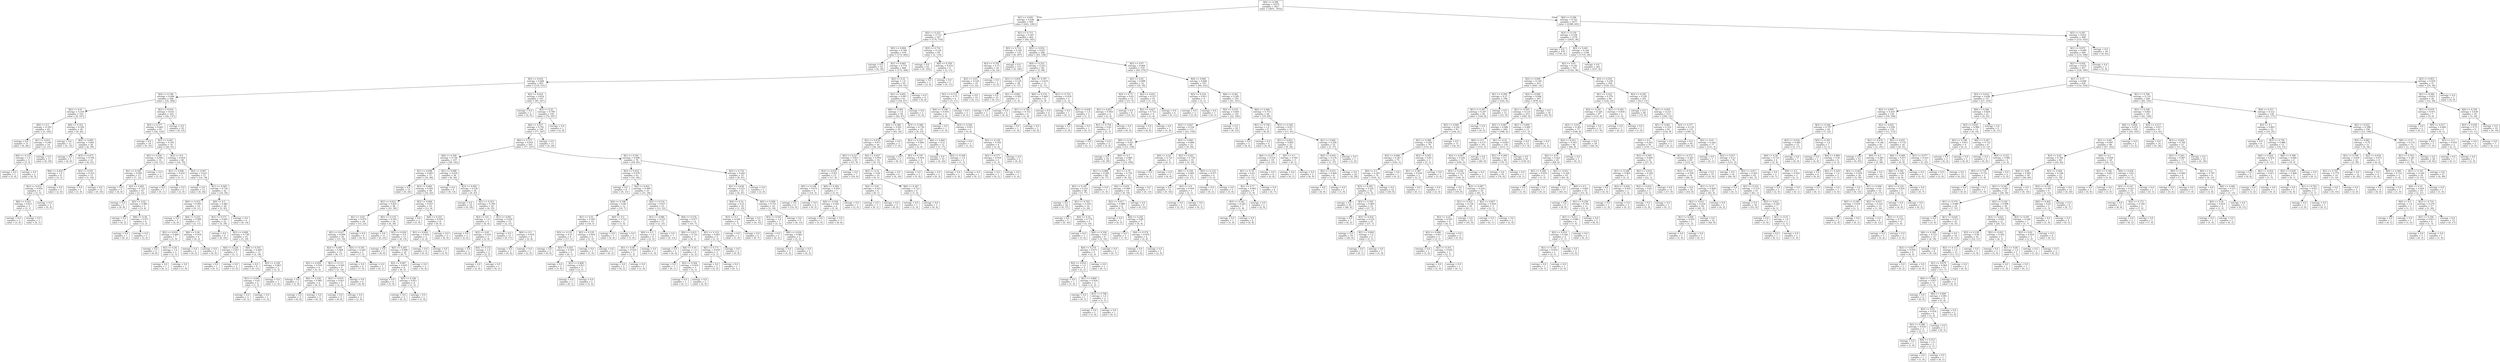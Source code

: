 digraph Tree {
node [shape=box] ;
0 [label="X[4] <= 0.284\nentropy = 0.975\nsamples = 3027\nvalue = [2831, 1952]"] ;
1 [label="X[1] <= 0.692\nentropy = 0.638\nsamples = 950\nvalue = [243, 1261]"] ;
0 -> 1 [labeldistance=2.5, labelangle=45, headlabel="True"] ;
2 [label="X[5] <= 0.252\nentropy = 0.713\nsamples = 547\nvalue = [174, 716]"] ;
1 -> 2 ;
3 [label="X[5] <= 0.004\nentropy = 0.764\nsamples = 478\nvalue = [172, 602]"] ;
2 -> 3 ;
4 [label="entropy = 0.0\nsamples = 10\nvalue = [0, 18]"] ;
3 -> 4 ;
5 [label="X[1] <= 0.665\nentropy = 0.774\nsamples = 468\nvalue = [172, 584]"] ;
3 -> 5 ;
6 [label="X[2] <= 0.016\nentropy = 0.684\nsamples = 403\nvalue = [118, 531]"] ;
5 -> 6 ;
7 [label="X[4] <= 0.198\nentropy = 0.499\nsamples = 206\nvalue = [35, 284]"] ;
6 -> 7 ;
8 [label="X[2] <= 0.01\nentropy = 0.318\nsamples = 103\nvalue = [9, 147]"] ;
7 -> 8 ;
9 [label="X[0] <= 0.5\nentropy = 0.183\nsamples = 65\nvalue = [3, 105]"] ;
8 -> 9 ;
10 [label="entropy = 0.0\nsamples = 51\nvalue = [0, 84]"] ;
9 -> 10 ;
11 [label="X[1] <= 0.012\nentropy = 0.544\nsamples = 14\nvalue = [3, 21]"] ;
9 -> 11 ;
12 [label="X[4] <= 0.123\nentropy = 1.0\nsamples = 3\nvalue = [3, 3]"] ;
11 -> 12 ;
13 [label="entropy = 0.0\nsamples = 1\nvalue = [3, 0]"] ;
12 -> 13 ;
14 [label="entropy = 0.0\nsamples = 2\nvalue = [0, 3]"] ;
12 -> 14 ;
15 [label="entropy = 0.0\nsamples = 11\nvalue = [0, 18]"] ;
11 -> 15 ;
16 [label="X[6] <= 0.352\nentropy = 0.544\nsamples = 38\nvalue = [6, 42]"] ;
8 -> 16 ;
17 [label="entropy = 0.0\nsamples = 12\nvalue = [0, 13]"] ;
16 -> 17 ;
18 [label="X[4] <= 0.085\nentropy = 0.661\nsamples = 26\nvalue = [6, 29]"] ;
16 -> 18 ;
19 [label="entropy = 0.0\nsamples = 5\nvalue = [0, 8]"] ;
18 -> 19 ;
20 [label="X[3] <= 0.473\nentropy = 0.764\nsamples = 21\nvalue = [6, 21]"] ;
18 -> 20 ;
21 [label="X[6] <= 0.429\nentropy = 1.0\nsamples = 8\nvalue = [5, 5]"] ;
20 -> 21 ;
22 [label="X[2] <= 0.012\nentropy = 0.954\nsamples = 6\nvalue = [3, 5]"] ;
21 -> 22 ;
23 [label="X[6] <= 0.421\nentropy = 0.811\nsamples = 3\nvalue = [3, 1]"] ;
22 -> 23 ;
24 [label="entropy = 0.0\nsamples = 2\nvalue = [3, 0]"] ;
23 -> 24 ;
25 [label="entropy = 0.0\nsamples = 1\nvalue = [0, 1]"] ;
23 -> 25 ;
26 [label="entropy = 0.0\nsamples = 3\nvalue = [0, 4]"] ;
22 -> 26 ;
27 [label="entropy = 0.0\nsamples = 2\nvalue = [2, 0]"] ;
21 -> 27 ;
28 [label="X[5] <= 0.031\nentropy = 0.323\nsamples = 13\nvalue = [1, 16]"] ;
20 -> 28 ;
29 [label="entropy = 0.0\nsamples = 1\nvalue = [1, 0]"] ;
28 -> 29 ;
30 [label="entropy = 0.0\nsamples = 12\nvalue = [0, 16]"] ;
28 -> 30 ;
31 [label="X[2] <= 0.016\nentropy = 0.633\nsamples = 103\nvalue = [26, 137]"] ;
7 -> 31 ;
32 [label="X[3] <= 0.377\nentropy = 0.665\nsamples = 93\nvalue = [26, 124]"] ;
31 -> 32 ;
33 [label="entropy = 0.0\nsamples = 19\nvalue = [0, 33]"] ;
32 -> 33 ;
34 [label="X[5] <= 0.041\nentropy = 0.764\nsamples = 74\nvalue = [26, 91]"] ;
32 -> 34 ;
35 [label="X[5] <= 0.039\nentropy = 0.994\nsamples = 14\nvalue = [10, 12]"] ;
34 -> 35 ;
36 [label="X[1] <= 0.506\nentropy = 0.949\nsamples = 13\nvalue = [7, 12]"] ;
35 -> 36 ;
37 [label="entropy = 0.0\nsamples = 3\nvalue = [4, 0]"] ;
36 -> 37 ;
38 [label="X[3] <= 0.495\nentropy = 0.722\nsamples = 10\nvalue = [3, 12]"] ;
36 -> 38 ;
39 [label="entropy = 0.0\nsamples = 5\nvalue = [0, 8]"] ;
38 -> 39 ;
40 [label="X[5] <= 0.02\nentropy = 0.985\nsamples = 5\nvalue = [3, 4]"] ;
38 -> 40 ;
41 [label="entropy = 0.0\nsamples = 1\nvalue = [0, 2]"] ;
40 -> 41 ;
42 [label="X[6] <= 0.36\nentropy = 0.971\nsamples = 4\nvalue = [3, 2]"] ;
40 -> 42 ;
43 [label="entropy = 0.0\nsamples = 1\nvalue = [0, 2]"] ;
42 -> 43 ;
44 [label="entropy = 0.0\nsamples = 3\nvalue = [3, 0]"] ;
42 -> 44 ;
45 [label="entropy = 0.0\nsamples = 1\nvalue = [3, 0]"] ;
35 -> 45 ;
46 [label="X[2] <= 0.0\nentropy = 0.654\nsamples = 60\nvalue = [16, 79]"] ;
34 -> 46 ;
47 [label="X[1] <= 0.006\nentropy = 0.918\nsamples = 3\nvalue = [2, 1]"] ;
46 -> 47 ;
48 [label="entropy = 0.0\nsamples = 1\nvalue = [0, 1]"] ;
47 -> 48 ;
49 [label="entropy = 0.0\nsamples = 2\nvalue = [2, 0]"] ;
47 -> 49 ;
50 [label="X[2] <= 0.007\nentropy = 0.615\nsamples = 57\nvalue = [14, 78]"] ;
46 -> 50 ;
51 [label="entropy = 0.0\nsamples = 15\nvalue = [0, 24]"] ;
50 -> 51 ;
52 [label="X[1] <= 0.509\nentropy = 0.734\nsamples = 42\nvalue = [14, 54]"] ;
50 -> 52 ;
53 [label="X[6] <= 0.353\nentropy = 0.993\nsamples = 14\nvalue = [9, 11]"] ;
52 -> 53 ;
54 [label="entropy = 0.0\nsamples = 3\nvalue = [4, 0]"] ;
53 -> 54 ;
55 [label="X[4] <= 0.255\nentropy = 0.896\nsamples = 11\nvalue = [5, 11]"] ;
53 -> 55 ;
56 [label="X[2] <= 0.014\nentropy = 0.469\nsamples = 7\nvalue = [1, 9]"] ;
55 -> 56 ;
57 [label="entropy = 0.0\nsamples = 5\nvalue = [0, 8]"] ;
56 -> 57 ;
58 [label="X[1] <= 0.26\nentropy = 1.0\nsamples = 2\nvalue = [1, 1]"] ;
56 -> 58 ;
59 [label="entropy = 0.0\nsamples = 1\nvalue = [0, 1]"] ;
58 -> 59 ;
60 [label="entropy = 0.0\nsamples = 1\nvalue = [1, 0]"] ;
58 -> 60 ;
61 [label="X[6] <= 0.36\nentropy = 0.918\nsamples = 4\nvalue = [4, 2]"] ;
55 -> 61 ;
62 [label="entropy = 0.0\nsamples = 2\nvalue = [0, 2]"] ;
61 -> 62 ;
63 [label="entropy = 0.0\nsamples = 2\nvalue = [4, 0]"] ;
61 -> 63 ;
64 [label="X[0] <= 0.5\nentropy = 0.482\nsamples = 28\nvalue = [5, 43]"] ;
52 -> 64 ;
65 [label="X[1] <= 0.571\nentropy = 0.602\nsamples = 22\nvalue = [5, 29]"] ;
64 -> 65 ;
66 [label="entropy = 0.0\nsamples = 6\nvalue = [0, 10]"] ;
65 -> 66 ;
67 [label="X[2] <= 0.009\nentropy = 0.738\nsamples = 16\nvalue = [5, 19]"] ;
65 -> 67 ;
68 [label="X[4] <= 0.226\nentropy = 0.811\nsamples = 3\nvalue = [3, 1]"] ;
67 -> 68 ;
69 [label="entropy = 0.0\nsamples = 1\nvalue = [0, 1]"] ;
68 -> 69 ;
70 [label="entropy = 0.0\nsamples = 2\nvalue = [3, 0]"] ;
68 -> 70 ;
71 [label="X[6] <= 0.355\nentropy = 0.469\nsamples = 13\nvalue = [2, 18]"] ;
67 -> 71 ;
72 [label="entropy = 0.0\nsamples = 8\nvalue = [0, 13]"] ;
71 -> 72 ;
73 [label="X[5] <= 0.169\nentropy = 0.863\nsamples = 5\nvalue = [2, 5]"] ;
71 -> 73 ;
74 [label="X[1] <= 0.645\nentropy = 0.65\nsamples = 4\nvalue = [1, 5]"] ;
73 -> 74 ;
75 [label="entropy = 0.0\nsamples = 3\nvalue = [0, 5]"] ;
74 -> 75 ;
76 [label="entropy = 0.0\nsamples = 1\nvalue = [1, 0]"] ;
74 -> 76 ;
77 [label="entropy = 0.0\nsamples = 1\nvalue = [1, 0]"] ;
73 -> 77 ;
78 [label="entropy = 0.0\nsamples = 6\nvalue = [0, 14]"] ;
64 -> 78 ;
79 [label="entropy = 0.0\nsamples = 10\nvalue = [0, 13]"] ;
31 -> 79 ;
80 [label="X[2] <= 0.016\nentropy = 0.814\nsamples = 197\nvalue = [83, 247]"] ;
6 -> 80 ;
81 [label="entropy = 0.0\nsamples = 2\nvalue = [4, 0]"] ;
80 -> 81 ;
82 [label="X[5] <= 0.25\nentropy = 0.799\nsamples = 195\nvalue = [79, 247]"] ;
80 -> 82 ;
83 [label="X[6] <= 0.437\nentropy = 0.791\nsamples = 194\nvalue = [77, 247]"] ;
82 -> 83 ;
84 [label="X[6] <= 0.373\nentropy = 0.816\nsamples = 183\nvalue = [77, 227]"] ;
83 -> 84 ;
85 [label="X[6] <= 0.358\nentropy = 0.744\nsamples = 107\nvalue = [38, 142]"] ;
84 -> 85 ;
86 [label="X[1] <= 0.098\nentropy = 0.843\nsamples = 71\nvalue = [32, 86]"] ;
85 -> 86 ;
87 [label="entropy = 0.0\nsamples = 13\nvalue = [0, 24]"] ;
86 -> 87 ;
88 [label="X[3] <= 0.682\nentropy = 0.925\nsamples = 58\nvalue = [32, 62]"] ;
86 -> 88 ;
89 [label="X[2] <= 0.023\nentropy = 0.835\nsamples = 48\nvalue = [21, 58]"] ;
88 -> 89 ;
90 [label="X[1] <= 0.65\nentropy = 0.974\nsamples = 24\nvalue = [15, 22]"] ;
89 -> 90 ;
91 [label="X[1] <= 0.617\nentropy = 0.994\nsamples = 20\nvalue = [15, 18]"] ;
90 -> 91 ;
92 [label="X[3] <= 0.495\nentropy = 0.904\nsamples = 15\nvalue = [8, 17]"] ;
91 -> 92 ;
93 [label="X[5] <= 0.058\nentropy = 0.918\nsamples = 6\nvalue = [6, 3]"] ;
92 -> 93 ;
94 [label="entropy = 0.0\nsamples = 2\nvalue = [2, 0]"] ;
93 -> 94 ;
95 [label="X[4] <= 0.236\nentropy = 0.985\nsamples = 4\nvalue = [4, 3]"] ;
93 -> 95 ;
96 [label="entropy = 0.0\nsamples = 2\nvalue = [4, 0]"] ;
95 -> 96 ;
97 [label="entropy = 0.0\nsamples = 2\nvalue = [0, 3]"] ;
95 -> 97 ;
98 [label="X[5] <= 0.115\nentropy = 0.544\nsamples = 9\nvalue = [2, 14]"] ;
92 -> 98 ;
99 [label="X[2] <= 0.019\nentropy = 0.811\nsamples = 5\nvalue = [2, 6]"] ;
98 -> 99 ;
100 [label="entropy = 0.0\nsamples = 3\nvalue = [0, 6]"] ;
99 -> 100 ;
101 [label="entropy = 0.0\nsamples = 2\nvalue = [2, 0]"] ;
99 -> 101 ;
102 [label="entropy = 0.0\nsamples = 4\nvalue = [0, 8]"] ;
98 -> 102 ;
103 [label="X[5] <= 0.181\nentropy = 0.544\nsamples = 5\nvalue = [7, 1]"] ;
91 -> 103 ;
104 [label="entropy = 0.0\nsamples = 4\nvalue = [7, 0]"] ;
103 -> 104 ;
105 [label="entropy = 0.0\nsamples = 1\nvalue = [0, 1]"] ;
103 -> 105 ;
106 [label="entropy = 0.0\nsamples = 4\nvalue = [0, 4]"] ;
90 -> 106 ;
107 [label="X[5] <= 0.119\nentropy = 0.592\nsamples = 24\nvalue = [6, 36]"] ;
89 -> 107 ;
108 [label="entropy = 0.0\nsamples = 11\nvalue = [0, 23]"] ;
107 -> 108 ;
109 [label="X[2] <= 0.026\nentropy = 0.9\nsamples = 13\nvalue = [6, 13]"] ;
107 -> 109 ;
110 [label="entropy = 0.0\nsamples = 3\nvalue = [0, 6]"] ;
109 -> 110 ;
111 [label="X[5] <= 0.205\nentropy = 0.996\nsamples = 10\nvalue = [6, 7]"] ;
109 -> 111 ;
112 [label="X[2] <= 0.067\nentropy = 0.918\nsamples = 8\nvalue = [6, 3]"] ;
111 -> 112 ;
113 [label="entropy = 0.0\nsamples = 4\nvalue = [5, 0]"] ;
112 -> 113 ;
114 [label="X[5] <= 0.184\nentropy = 0.811\nsamples = 4\nvalue = [1, 3]"] ;
112 -> 114 ;
115 [label="entropy = 0.0\nsamples = 3\nvalue = [0, 3]"] ;
114 -> 115 ;
116 [label="entropy = 0.0\nsamples = 1\nvalue = [1, 0]"] ;
114 -> 116 ;
117 [label="entropy = 0.0\nsamples = 2\nvalue = [0, 4]"] ;
111 -> 117 ;
118 [label="X[5] <= 0.094\nentropy = 0.837\nsamples = 10\nvalue = [11, 4]"] ;
88 -> 118 ;
119 [label="entropy = 0.0\nsamples = 2\nvalue = [3, 0]"] ;
118 -> 119 ;
120 [label="X[4] <= 0.255\nentropy = 0.918\nsamples = 8\nvalue = [8, 4]"] ;
118 -> 120 ;
121 [label="X[1] <= 0.656\nentropy = 0.918\nsamples = 5\nvalue = [2, 4]"] ;
120 -> 121 ;
122 [label="entropy = 0.0\nsamples = 4\nvalue = [0, 4]"] ;
121 -> 122 ;
123 [label="entropy = 0.0\nsamples = 1\nvalue = [2, 0]"] ;
121 -> 123 ;
124 [label="entropy = 0.0\nsamples = 3\nvalue = [6, 0]"] ;
120 -> 124 ;
125 [label="X[1] <= 0.098\nentropy = 0.459\nsamples = 36\nvalue = [6, 56]"] ;
85 -> 125 ;
126 [label="entropy = 0.0\nsamples = 6\nvalue = [0, 13]"] ;
125 -> 126 ;
127 [label="X[3] <= 0.495\nentropy = 0.536\nsamples = 30\nvalue = [6, 43]"] ;
125 -> 127 ;
128 [label="entropy = 0.0\nsamples = 10\nvalue = [0, 18]"] ;
127 -> 128 ;
129 [label="X[1] <= 0.553\nentropy = 0.709\nsamples = 20\nvalue = [6, 25]"] ;
127 -> 129 ;
130 [label="X[3] <= 0.6\nentropy = 1.0\nsamples = 5\nvalue = [4, 4]"] ;
129 -> 130 ;
131 [label="entropy = 0.0\nsamples = 2\nvalue = [2, 0]"] ;
130 -> 131 ;
132 [label="X[3] <= 0.65\nentropy = 0.918\nsamples = 3\nvalue = [2, 4]"] ;
130 -> 132 ;
133 [label="entropy = 0.0\nsamples = 1\nvalue = [0, 2]"] ;
132 -> 133 ;
134 [label="X[4] <= 0.132\nentropy = 1.0\nsamples = 2\nvalue = [2, 2]"] ;
132 -> 134 ;
135 [label="entropy = 0.0\nsamples = 1\nvalue = [2, 0]"] ;
134 -> 135 ;
136 [label="entropy = 0.0\nsamples = 1\nvalue = [0, 2]"] ;
134 -> 136 ;
137 [label="X[1] <= 0.661\nentropy = 0.426\nsamples = 15\nvalue = [2, 21]"] ;
129 -> 137 ;
138 [label="entropy = 0.0\nsamples = 11\nvalue = [0, 17]"] ;
137 -> 138 ;
139 [label="X[0] <= 0.5\nentropy = 0.918\nsamples = 4\nvalue = [2, 4]"] ;
137 -> 139 ;
140 [label="entropy = 0.0\nsamples = 3\nvalue = [0, 4]"] ;
139 -> 140 ;
141 [label="entropy = 0.0\nsamples = 1\nvalue = [2, 0]"] ;
139 -> 141 ;
142 [label="X[1] <= 0.591\nentropy = 0.898\nsamples = 76\nvalue = [39, 85]"] ;
84 -> 142 ;
143 [label="X[3] <= 0.414\nentropy = 0.978\nsamples = 43\nvalue = [31, 44]"] ;
142 -> 143 ;
144 [label="entropy = 0.0\nsamples = 8\nvalue = [0, 15]"] ;
143 -> 144 ;
145 [label="X[2] <= 0.022\nentropy = 0.999\nsamples = 35\nvalue = [31, 29]"] ;
143 -> 145 ;
146 [label="X[4] <= 0.198\nentropy = 0.84\nsamples = 12\nvalue = [19, 7]"] ;
145 -> 146 ;
147 [label="X[1] <= 0.55\nentropy = 0.592\nsamples = 10\nvalue = [18, 3]"] ;
146 -> 147 ;
148 [label="X[5] <= 0.125\nentropy = 0.31\nsamples = 8\nvalue = [17, 1]"] ;
147 -> 148 ;
149 [label="entropy = 0.0\nsamples = 3\nvalue = [9, 0]"] ;
148 -> 149 ;
150 [label="X[3] <= 0.455\nentropy = 0.503\nsamples = 5\nvalue = [8, 1]"] ;
148 -> 150 ;
151 [label="entropy = 0.0\nsamples = 2\nvalue = [5, 0]"] ;
150 -> 151 ;
152 [label="X[3] <= 0.468\nentropy = 0.811\nsamples = 3\nvalue = [3, 1]"] ;
150 -> 152 ;
153 [label="entropy = 0.0\nsamples = 1\nvalue = [0, 1]"] ;
152 -> 153 ;
154 [label="entropy = 0.0\nsamples = 2\nvalue = [3, 0]"] ;
152 -> 154 ;
155 [label="X[5] <= 0.129\nentropy = 0.918\nsamples = 2\nvalue = [1, 2]"] ;
147 -> 155 ;
156 [label="entropy = 0.0\nsamples = 1\nvalue = [1, 0]"] ;
155 -> 156 ;
157 [label="entropy = 0.0\nsamples = 1\nvalue = [0, 2]"] ;
155 -> 157 ;
158 [label="X[0] <= 0.5\nentropy = 0.722\nsamples = 2\nvalue = [1, 4]"] ;
146 -> 158 ;
159 [label="entropy = 0.0\nsamples = 1\nvalue = [0, 4]"] ;
158 -> 159 ;
160 [label="entropy = 0.0\nsamples = 1\nvalue = [1, 0]"] ;
158 -> 160 ;
161 [label="X[3] <= 0.514\nentropy = 0.937\nsamples = 23\nvalue = [12, 22]"] ;
145 -> 161 ;
162 [label="X[1] <= 0.086\nentropy = 0.523\nsamples = 11\nvalue = [2, 15]"] ;
161 -> 162 ;
163 [label="X[0] <= 0.5\nentropy = 1.0\nsamples = 4\nvalue = [2, 2]"] ;
162 -> 163 ;
164 [label="X[1] <= 0.08\nentropy = 0.918\nsamples = 3\nvalue = [1, 2]"] ;
163 -> 164 ;
165 [label="entropy = 0.0\nsamples = 2\nvalue = [0, 2]"] ;
164 -> 165 ;
166 [label="entropy = 0.0\nsamples = 1\nvalue = [1, 0]"] ;
164 -> 166 ;
167 [label="entropy = 0.0\nsamples = 1\nvalue = [1, 0]"] ;
163 -> 167 ;
168 [label="entropy = 0.0\nsamples = 7\nvalue = [0, 13]"] ;
162 -> 168 ;
169 [label="X[4] <= 0.274\nentropy = 0.977\nsamples = 12\nvalue = [10, 7]"] ;
161 -> 169 ;
170 [label="X[6] <= 0.415\nentropy = 0.722\nsamples = 7\nvalue = [8, 2]"] ;
169 -> 170 ;
171 [label="entropy = 0.0\nsamples = 3\nvalue = [6, 0]"] ;
170 -> 171 ;
172 [label="X[4] <= 0.16\nentropy = 1.0\nsamples = 4\nvalue = [2, 2]"] ;
170 -> 172 ;
173 [label="entropy = 0.0\nsamples = 1\nvalue = [0, 1]"] ;
172 -> 173 ;
174 [label="X[3] <= 0.564\nentropy = 0.918\nsamples = 3\nvalue = [2, 1]"] ;
172 -> 174 ;
175 [label="entropy = 0.0\nsamples = 1\nvalue = [0, 1]"] ;
174 -> 175 ;
176 [label="entropy = 0.0\nsamples = 2\nvalue = [2, 0]"] ;
174 -> 176 ;
177 [label="X[1] <= 0.153\nentropy = 0.863\nsamples = 5\nvalue = [2, 5]"] ;
169 -> 177 ;
178 [label="X[5] <= 0.171\nentropy = 0.918\nsamples = 3\nvalue = [2, 1]"] ;
177 -> 178 ;
179 [label="entropy = 0.0\nsamples = 2\nvalue = [2, 0]"] ;
178 -> 179 ;
180 [label="entropy = 0.0\nsamples = 1\nvalue = [0, 1]"] ;
178 -> 180 ;
181 [label="entropy = 0.0\nsamples = 2\nvalue = [0, 4]"] ;
177 -> 181 ;
182 [label="X[3] <= 0.732\nentropy = 0.642\nsamples = 33\nvalue = [8, 41]"] ;
142 -> 182 ;
183 [label="X[1] <= 0.636\nentropy = 0.551\nsamples = 32\nvalue = [6, 41]"] ;
182 -> 183 ;
184 [label="X[4] <= 0.16\nentropy = 0.25\nsamples = 16\nvalue = [1, 23]"] ;
183 -> 184 ;
185 [label="X[3] <= 0.5\nentropy = 0.544\nsamples = 6\nvalue = [1, 7]"] ;
184 -> 185 ;
186 [label="entropy = 0.0\nsamples = 1\nvalue = [1, 0]"] ;
185 -> 186 ;
187 [label="entropy = 0.0\nsamples = 5\nvalue = [0, 7]"] ;
185 -> 187 ;
188 [label="entropy = 0.0\nsamples = 10\nvalue = [0, 16]"] ;
184 -> 188 ;
189 [label="X[4] <= 0.208\nentropy = 0.755\nsamples = 16\nvalue = [5, 18]"] ;
183 -> 189 ;
190 [label="X[3] <= 0.541\nentropy = 1.0\nsamples = 7\nvalue = [5, 5]"] ;
189 -> 190 ;
191 [label="entropy = 0.0\nsamples = 2\nvalue = [0, 3]"] ;
190 -> 191 ;
192 [label="X[6] <= 0.434\nentropy = 0.863\nsamples = 5\nvalue = [5, 2]"] ;
190 -> 192 ;
193 [label="entropy = 0.0\nsamples = 3\nvalue = [5, 0]"] ;
192 -> 193 ;
194 [label="entropy = 0.0\nsamples = 2\nvalue = [0, 2]"] ;
192 -> 194 ;
195 [label="entropy = 0.0\nsamples = 9\nvalue = [0, 13]"] ;
189 -> 195 ;
196 [label="entropy = 0.0\nsamples = 1\nvalue = [2, 0]"] ;
182 -> 196 ;
197 [label="entropy = 0.0\nsamples = 11\nvalue = [0, 20]"] ;
83 -> 197 ;
198 [label="entropy = 0.0\nsamples = 1\nvalue = [2, 0]"] ;
82 -> 198 ;
199 [label="X[2] <= 0.22\nentropy = 1.0\nsamples = 65\nvalue = [54, 53]"] ;
5 -> 199 ;
200 [label="X[1] <= 0.691\nentropy = 0.997\nsamples = 61\nvalue = [54, 47]"] ;
199 -> 200 ;
201 [label="X[6] <= 0.402\nentropy = 1.0\nsamples = 58\nvalue = [49, 47]"] ;
200 -> 201 ;
202 [label="X[6] <= 0.384\nentropy = 0.941\nsamples = 39\nvalue = [43, 24]"] ;
201 -> 202 ;
203 [label="X[1] <= 0.679\nentropy = 0.971\nsamples = 36\nvalue = [36, 24]"] ;
202 -> 203 ;
204 [label="X[5] <= 0.227\nentropy = 0.811\nsamples = 20\nvalue = [27, 9]"] ;
203 -> 204 ;
205 [label="X[3] <= 0.618\nentropy = 0.931\nsamples = 13\nvalue = [17, 9]"] ;
204 -> 205 ;
206 [label="X[5] <= 0.106\nentropy = 0.672\nsamples = 6\nvalue = [14, 3]"] ;
205 -> 206 ;
207 [label="entropy = 0.0\nsamples = 4\nvalue = [14, 0]"] ;
206 -> 207 ;
208 [label="entropy = 0.0\nsamples = 2\nvalue = [0, 3]"] ;
206 -> 208 ;
209 [label="X[6] <= 0.364\nentropy = 0.918\nsamples = 7\nvalue = [3, 6]"] ;
205 -> 209 ;
210 [label="X[4] <= 0.104\nentropy = 0.592\nsamples = 6\nvalue = [1, 6]"] ;
209 -> 210 ;
211 [label="entropy = 0.0\nsamples = 1\nvalue = [1, 0]"] ;
210 -> 211 ;
212 [label="entropy = 0.0\nsamples = 5\nvalue = [0, 6]"] ;
210 -> 212 ;
213 [label="entropy = 0.0\nsamples = 1\nvalue = [2, 0]"] ;
209 -> 213 ;
214 [label="entropy = 0.0\nsamples = 7\nvalue = [10, 0]"] ;
204 -> 214 ;
215 [label="X[2] <= 0.027\nentropy = 0.954\nsamples = 16\nvalue = [9, 15]"] ;
203 -> 215 ;
216 [label="X[5] <= 0.14\nentropy = 0.94\nsamples = 10\nvalue = [9, 5]"] ;
215 -> 216 ;
217 [label="X[2] <= 0.01\nentropy = 0.503\nsamples = 6\nvalue = [8, 1]"] ;
216 -> 217 ;
218 [label="entropy = 0.0\nsamples = 1\nvalue = [0, 1]"] ;
217 -> 218 ;
219 [label="entropy = 0.0\nsamples = 5\nvalue = [8, 0]"] ;
217 -> 219 ;
220 [label="X[6] <= 0.347\nentropy = 0.722\nsamples = 4\nvalue = [1, 4]"] ;
216 -> 220 ;
221 [label="entropy = 0.0\nsamples = 1\nvalue = [1, 0]"] ;
220 -> 221 ;
222 [label="entropy = 0.0\nsamples = 3\nvalue = [0, 4]"] ;
220 -> 222 ;
223 [label="entropy = 0.0\nsamples = 6\nvalue = [0, 10]"] ;
215 -> 223 ;
224 [label="entropy = 0.0\nsamples = 3\nvalue = [7, 0]"] ;
202 -> 224 ;
225 [label="X[3] <= 0.586\nentropy = 0.736\nsamples = 19\nvalue = [6, 23]"] ;
201 -> 225 ;
226 [label="X[3] <= 0.527\nentropy = 0.994\nsamples = 7\nvalue = [5, 6]"] ;
225 -> 226 ;
227 [label="entropy = 0.0\nsamples = 3\nvalue = [0, 3]"] ;
226 -> 227 ;
228 [label="X[5] <= 0.197\nentropy = 0.954\nsamples = 4\nvalue = [5, 3]"] ;
226 -> 228 ;
229 [label="entropy = 0.0\nsamples = 3\nvalue = [5, 0]"] ;
228 -> 229 ;
230 [label="entropy = 0.0\nsamples = 1\nvalue = [0, 3]"] ;
228 -> 230 ;
231 [label="X[6] <= 0.464\nentropy = 0.31\nsamples = 12\nvalue = [1, 17]"] ;
225 -> 231 ;
232 [label="entropy = 0.0\nsamples = 10\nvalue = [0, 16]"] ;
231 -> 232 ;
233 [label="X[5] <= 0.166\nentropy = 1.0\nsamples = 2\nvalue = [1, 1]"] ;
231 -> 233 ;
234 [label="entropy = 0.0\nsamples = 1\nvalue = [1, 0]"] ;
233 -> 234 ;
235 [label="entropy = 0.0\nsamples = 1\nvalue = [0, 1]"] ;
233 -> 235 ;
236 [label="entropy = 0.0\nsamples = 3\nvalue = [5, 0]"] ;
200 -> 236 ;
237 [label="entropy = 0.0\nsamples = 4\nvalue = [0, 6]"] ;
199 -> 237 ;
238 [label="X[3] <= 0.732\nentropy = 0.126\nsamples = 69\nvalue = [2, 114]"] ;
2 -> 238 ;
239 [label="entropy = 0.0\nsamples = 63\nvalue = [0, 103]"] ;
238 -> 239 ;
240 [label="X[6] <= 0.358\nentropy = 0.619\nsamples = 6\nvalue = [2, 11]"] ;
238 -> 240 ;
241 [label="entropy = 0.0\nsamples = 1\nvalue = [2, 0]"] ;
240 -> 241 ;
242 [label="entropy = 0.0\nsamples = 5\nvalue = [0, 11]"] ;
240 -> 242 ;
243 [label="X[1] <= 0.715\nentropy = 0.507\nsamples = 403\nvalue = [69, 545]"] ;
1 -> 243 ;
244 [label="X[3] <= 0.714\nentropy = 0.185\nsamples = 135\nvalue = [6, 207]"] ;
243 -> 244 ;
245 [label="X[3] <= 0.705\nentropy = 0.75\nsamples = 20\nvalue = [6, 22]"] ;
244 -> 245 ;
246 [label="X[2] <= 0.03\nentropy = 0.529\nsamples = 19\nvalue = [3, 22]"] ;
245 -> 246 ;
247 [label="X[1] <= 0.711\nentropy = 0.75\nsamples = 9\nvalue = [3, 11]"] ;
246 -> 247 ;
248 [label="X[4] <= 0.198\nentropy = 0.918\nsamples = 6\nvalue = [3, 6]"] ;
247 -> 248 ;
249 [label="entropy = 0.0\nsamples = 1\nvalue = [1, 0]"] ;
248 -> 249 ;
250 [label="X[3] <= 0.564\nentropy = 0.811\nsamples = 5\nvalue = [2, 6]"] ;
248 -> 250 ;
251 [label="entropy = 0.0\nsamples = 1\nvalue = [1, 0]"] ;
250 -> 251 ;
252 [label="X[5] <= 0.156\nentropy = 0.592\nsamples = 4\nvalue = [1, 6]"] ;
250 -> 252 ;
253 [label="X[3] <= 0.577\nentropy = 0.918\nsamples = 2\nvalue = [1, 2]"] ;
252 -> 253 ;
254 [label="entropy = 0.0\nsamples = 1\nvalue = [0, 2]"] ;
253 -> 254 ;
255 [label="entropy = 0.0\nsamples = 1\nvalue = [1, 0]"] ;
253 -> 255 ;
256 [label="entropy = 0.0\nsamples = 2\nvalue = [0, 4]"] ;
252 -> 256 ;
257 [label="entropy = 0.0\nsamples = 3\nvalue = [0, 5]"] ;
247 -> 257 ;
258 [label="entropy = 0.0\nsamples = 10\nvalue = [0, 11]"] ;
246 -> 258 ;
259 [label="entropy = 0.0\nsamples = 1\nvalue = [3, 0]"] ;
245 -> 259 ;
260 [label="entropy = 0.0\nsamples = 115\nvalue = [0, 185]"] ;
244 -> 260 ;
261 [label="X[5] <= 0.052\nentropy = 0.627\nsamples = 268\nvalue = [63, 338]"] ;
243 -> 261 ;
262 [label="X[4] <= 0.255\nentropy = 0.253\nsamples = 49\nvalue = [3, 68]"] ;
261 -> 262 ;
263 [label="X[1] <= 0.836\nentropy = 0.126\nsamples = 38\nvalue = [1, 57]"] ;
262 -> 263 ;
264 [label="entropy = 0.0\nsamples = 33\nvalue = [0, 51]"] ;
263 -> 264 ;
265 [label="X[1] <= 0.843\nentropy = 0.592\nsamples = 5\nvalue = [1, 6]"] ;
263 -> 265 ;
266 [label="entropy = 0.0\nsamples = 1\nvalue = [1, 0]"] ;
265 -> 266 ;
267 [label="entropy = 0.0\nsamples = 4\nvalue = [0, 6]"] ;
265 -> 267 ;
268 [label="X[6] <= 0.397\nentropy = 0.619\nsamples = 11\nvalue = [2, 11]"] ;
262 -> 268 ;
269 [label="X[4] <= 0.274\nentropy = 0.469\nsamples = 8\nvalue = [1, 9]"] ;
268 -> 269 ;
270 [label="X[1] <= 0.749\nentropy = 0.722\nsamples = 4\nvalue = [1, 4]"] ;
269 -> 270 ;
271 [label="entropy = 0.0\nsamples = 1\nvalue = [1, 0]"] ;
270 -> 271 ;
272 [label="entropy = 0.0\nsamples = 3\nvalue = [0, 4]"] ;
270 -> 272 ;
273 [label="entropy = 0.0\nsamples = 4\nvalue = [0, 5]"] ;
269 -> 273 ;
274 [label="X[1] <= 0.753\nentropy = 0.918\nsamples = 3\nvalue = [1, 2]"] ;
268 -> 274 ;
275 [label="entropy = 0.0\nsamples = 1\nvalue = [0, 1]"] ;
274 -> 275 ;
276 [label="X[5] <= 0.028\nentropy = 1.0\nsamples = 2\nvalue = [1, 1]"] ;
274 -> 276 ;
277 [label="entropy = 0.0\nsamples = 1\nvalue = [1, 0]"] ;
276 -> 277 ;
278 [label="entropy = 0.0\nsamples = 1\nvalue = [0, 1]"] ;
276 -> 278 ;
279 [label="X[5] <= 0.07\nentropy = 0.684\nsamples = 219\nvalue = [60, 270]"] ;
261 -> 279 ;
280 [label="X[2] <= 0.02\nentropy = 0.998\nsamples = 22\nvalue = [16, 18]"] ;
279 -> 280 ;
281 [label="X[3] <= 0.75\nentropy = 0.65\nsamples = 12\nvalue = [15, 3]"] ;
280 -> 281 ;
282 [label="X[1] <= 0.821\nentropy = 0.954\nsamples = 4\nvalue = [5, 3]"] ;
281 -> 282 ;
283 [label="X[1] <= 0.754\nentropy = 0.65\nsamples = 3\nvalue = [5, 1]"] ;
282 -> 283 ;
284 [label="entropy = 0.0\nsamples = 1\nvalue = [0, 1]"] ;
283 -> 284 ;
285 [label="entropy = 0.0\nsamples = 2\nvalue = [5, 0]"] ;
283 -> 285 ;
286 [label="entropy = 0.0\nsamples = 1\nvalue = [0, 2]"] ;
282 -> 286 ;
287 [label="entropy = 0.0\nsamples = 8\nvalue = [10, 0]"] ;
281 -> 287 ;
288 [label="X[2] <= 0.031\nentropy = 0.337\nsamples = 10\nvalue = [1, 15]"] ;
280 -> 288 ;
289 [label="X[2] <= 0.027\nentropy = 0.722\nsamples = 4\nvalue = [1, 4]"] ;
288 -> 289 ;
290 [label="entropy = 0.0\nsamples = 3\nvalue = [0, 4]"] ;
289 -> 290 ;
291 [label="entropy = 0.0\nsamples = 1\nvalue = [1, 0]"] ;
289 -> 291 ;
292 [label="entropy = 0.0\nsamples = 6\nvalue = [0, 11]"] ;
288 -> 292 ;
293 [label="X[4] <= 0.066\nentropy = 0.606\nsamples = 197\nvalue = [44, 252]"] ;
279 -> 293 ;
294 [label="X[5] <= 0.216\nentropy = 0.811\nsamples = 4\nvalue = [3, 1]"] ;
293 -> 294 ;
295 [label="entropy = 0.0\nsamples = 3\nvalue = [3, 0]"] ;
294 -> 295 ;
296 [label="entropy = 0.0\nsamples = 1\nvalue = [0, 1]"] ;
294 -> 296 ;
297 [label="X[6] <= 0.361\nentropy = 0.585\nsamples = 193\nvalue = [41, 251]"] ;
293 -> 297 ;
298 [label="X[5] <= 0.255\nentropy = 0.493\nsamples = 129\nvalue = [22, 182]"] ;
297 -> 298 ;
299 [label="X[3] <= 0.827\nentropy = 0.534\nsamples = 111\nvalue = [22, 159]"] ;
298 -> 299 ;
300 [label="X[6] <= 0.34\nentropy = 0.421\nsamples = 88\nvalue = [13, 139]"] ;
299 -> 300 ;
301 [label="entropy = 0.0\nsamples = 18\nvalue = [0, 30]"] ;
300 -> 301 ;
302 [label="X[0] <= 0.5\nentropy = 0.489\nsamples = 70\nvalue = [13, 109]"] ;
300 -> 302 ;
303 [label="X[1] <= 0.868\nentropy = 0.284\nsamples = 49\nvalue = [4, 77]"] ;
302 -> 303 ;
304 [label="X[5] <= 0.187\nentropy = 0.231\nsamples = 48\nvalue = [3, 77]"] ;
303 -> 304 ;
305 [label="entropy = 0.0\nsamples = 34\nvalue = [0, 57]"] ;
304 -> 305 ;
306 [label="X[1] <= 0.765\nentropy = 0.559\nsamples = 14\nvalue = [3, 20]"] ;
304 -> 306 ;
307 [label="entropy = 0.0\nsamples = 5\nvalue = [0, 10]"] ;
306 -> 307 ;
308 [label="X[4] <= 0.16\nentropy = 0.779\nsamples = 9\nvalue = [3, 10]"] ;
306 -> 308 ;
309 [label="entropy = 0.0\nsamples = 1\nvalue = [1, 0]"] ;
308 -> 309 ;
310 [label="X[6] <= 0.358\nentropy = 0.65\nsamples = 8\nvalue = [2, 10]"] ;
308 -> 310 ;
311 [label="X[4] <= 0.274\nentropy = 0.971\nsamples = 5\nvalue = [2, 3]"] ;
310 -> 311 ;
312 [label="X[2] <= 0.016\nentropy = 1.0\nsamples = 4\nvalue = [2, 2]"] ;
311 -> 312 ;
313 [label="entropy = 0.0\nsamples = 1\nvalue = [1, 0]"] ;
312 -> 313 ;
314 [label="X[1] <= 0.809\nentropy = 0.918\nsamples = 3\nvalue = [1, 2]"] ;
312 -> 314 ;
315 [label="entropy = 0.0\nsamples = 1\nvalue = [0, 1]"] ;
314 -> 315 ;
316 [label="X[3] <= 0.768\nentropy = 1.0\nsamples = 2\nvalue = [1, 1]"] ;
314 -> 316 ;
317 [label="entropy = 0.0\nsamples = 1\nvalue = [1, 0]"] ;
316 -> 317 ;
318 [label="entropy = 0.0\nsamples = 1\nvalue = [0, 1]"] ;
316 -> 318 ;
319 [label="entropy = 0.0\nsamples = 1\nvalue = [0, 1]"] ;
311 -> 319 ;
320 [label="entropy = 0.0\nsamples = 3\nvalue = [0, 7]"] ;
310 -> 320 ;
321 [label="entropy = 0.0\nsamples = 1\nvalue = [1, 0]"] ;
303 -> 321 ;
322 [label="X[1] <= 0.79\nentropy = 0.759\nsamples = 21\nvalue = [9, 32]"] ;
302 -> 322 ;
323 [label="X[2] <= 0.032\nentropy = 0.906\nsamples = 14\nvalue = [9, 19]"] ;
322 -> 323 ;
324 [label="X[2] <= 0.017\nentropy = 0.989\nsamples = 8\nvalue = [9, 7]"] ;
323 -> 324 ;
325 [label="entropy = 0.0\nsamples = 1\nvalue = [0, 3]"] ;
324 -> 325 ;
326 [label="X[4] <= 0.245\nentropy = 0.89\nsamples = 7\nvalue = [9, 4]"] ;
324 -> 326 ;
327 [label="entropy = 0.0\nsamples = 3\nvalue = [7, 0]"] ;
326 -> 327 ;
328 [label="X[4] <= 0.274\nentropy = 0.918\nsamples = 4\nvalue = [2, 4]"] ;
326 -> 328 ;
329 [label="entropy = 0.0\nsamples = 3\nvalue = [0, 4]"] ;
328 -> 329 ;
330 [label="entropy = 0.0\nsamples = 1\nvalue = [2, 0]"] ;
328 -> 330 ;
331 [label="entropy = 0.0\nsamples = 6\nvalue = [0, 12]"] ;
323 -> 331 ;
332 [label="entropy = 0.0\nsamples = 7\nvalue = [0, 13]"] ;
322 -> 332 ;
333 [label="X[3] <= 0.845\nentropy = 0.894\nsamples = 23\nvalue = [9, 20]"] ;
299 -> 333 ;
334 [label="X[4] <= 0.16\nentropy = 0.722\nsamples = 4\nvalue = [4, 1]"] ;
333 -> 334 ;
335 [label="entropy = 0.0\nsamples = 1\nvalue = [0, 1]"] ;
334 -> 335 ;
336 [label="entropy = 0.0\nsamples = 3\nvalue = [4, 0]"] ;
334 -> 336 ;
337 [label="X[2] <= 0.051\nentropy = 0.738\nsamples = 19\nvalue = [5, 19]"] ;
333 -> 337 ;
338 [label="X[4] <= 0.236\nentropy = 0.485\nsamples = 15\nvalue = [2, 17]"] ;
337 -> 338 ;
339 [label="entropy = 0.0\nsamples = 12\nvalue = [0, 16]"] ;
338 -> 339 ;
340 [label="X[3] <= 0.9\nentropy = 0.918\nsamples = 3\nvalue = [2, 1]"] ;
338 -> 340 ;
341 [label="entropy = 0.0\nsamples = 2\nvalue = [2, 0]"] ;
340 -> 341 ;
342 [label="entropy = 0.0\nsamples = 1\nvalue = [0, 1]"] ;
340 -> 342 ;
343 [label="X[5] <= 0.114\nentropy = 0.971\nsamples = 4\nvalue = [3, 2]"] ;
337 -> 343 ;
344 [label="entropy = 0.0\nsamples = 1\nvalue = [0, 2]"] ;
343 -> 344 ;
345 [label="entropy = 0.0\nsamples = 3\nvalue = [3, 0]"] ;
343 -> 345 ;
346 [label="entropy = 0.0\nsamples = 18\nvalue = [0, 23]"] ;
298 -> 346 ;
347 [label="X[6] <= 0.364\nentropy = 0.753\nsamples = 64\nvalue = [19, 69]"] ;
297 -> 347 ;
348 [label="X[1] <= 0.758\nentropy = 1.0\nsamples = 9\nvalue = [8, 8]"] ;
347 -> 348 ;
349 [label="entropy = 0.0\nsamples = 5\nvalue = [8, 0]"] ;
348 -> 349 ;
350 [label="entropy = 0.0\nsamples = 4\nvalue = [0, 8]"] ;
348 -> 350 ;
351 [label="X[5] <= 0.168\nentropy = 0.617\nsamples = 55\nvalue = [11, 61]"] ;
347 -> 351 ;
352 [label="X[1] <= 0.823\nentropy = 0.845\nsamples = 22\nvalue = [9, 24]"] ;
351 -> 352 ;
353 [label="X[4] <= 0.217\nentropy = 0.516\nsamples = 19\nvalue = [3, 23]"] ;
352 -> 353 ;
354 [label="X[1] <= 0.79\nentropy = 0.65\nsamples = 13\nvalue = [3, 15]"] ;
353 -> 354 ;
355 [label="X[1] <= 0.77\nentropy = 0.845\nsamples = 9\nvalue = [3, 8]"] ;
354 -> 355 ;
356 [label="X[3] <= 0.541\nentropy = 0.503\nsamples = 7\nvalue = [1, 8]"] ;
355 -> 356 ;
357 [label="entropy = 0.0\nsamples = 1\nvalue = [1, 0]"] ;
356 -> 357 ;
358 [label="entropy = 0.0\nsamples = 6\nvalue = [0, 8]"] ;
356 -> 358 ;
359 [label="entropy = 0.0\nsamples = 2\nvalue = [2, 0]"] ;
355 -> 359 ;
360 [label="entropy = 0.0\nsamples = 4\nvalue = [0, 7]"] ;
354 -> 360 ;
361 [label="entropy = 0.0\nsamples = 6\nvalue = [0, 8]"] ;
353 -> 361 ;
362 [label="X[5] <= 0.1\nentropy = 0.592\nsamples = 3\nvalue = [6, 1]"] ;
352 -> 362 ;
363 [label="entropy = 0.0\nsamples = 1\nvalue = [0, 1]"] ;
362 -> 363 ;
364 [label="entropy = 0.0\nsamples = 2\nvalue = [6, 0]"] ;
362 -> 364 ;
365 [label="X[1] <= 0.842\nentropy = 0.292\nsamples = 33\nvalue = [2, 37]"] ;
351 -> 365 ;
366 [label="X[2] <= 0.016\nentropy = 0.176\nsamples = 32\nvalue = [1, 37]"] ;
365 -> 366 ;
367 [label="X[2] <= 0.015\nentropy = 0.469\nsamples = 8\nvalue = [1, 9]"] ;
366 -> 367 ;
368 [label="entropy = 0.0\nsamples = 7\nvalue = [0, 9]"] ;
367 -> 368 ;
369 [label="entropy = 0.0\nsamples = 1\nvalue = [1, 0]"] ;
367 -> 369 ;
370 [label="entropy = 0.0\nsamples = 24\nvalue = [0, 28]"] ;
366 -> 370 ;
371 [label="entropy = 0.0\nsamples = 1\nvalue = [1, 0]"] ;
365 -> 371 ;
372 [label="X[4] <= 0.294\nentropy = 0.743\nsamples = 2077\nvalue = [2588, 691]"] ;
0 -> 372 [labeldistance=2.5, labelangle=-45, headlabel="False"] ;
373 [label="X[3] <= 0.159\nentropy = 0.109\nsamples = 1578\nvalue = [2455, 36]"] ;
372 -> 373 ;
374 [label="entropy = 0.0\nsamples = 470\nvalue = [736, 0]"] ;
373 -> 374 ;
375 [label="X[3] <= 0.441\nentropy = 0.144\nsamples = 1108\nvalue = [1719, 36]"] ;
373 -> 375 ;
376 [label="X[2] <= 0.01\nentropy = 0.192\nsamples = 763\nvalue = [1182, 36]"] ;
375 -> 376 ;
377 [label="X[2] <= 0.006\nentropy = 0.149\nsamples = 413\nvalue = [643, 14]"] ;
376 -> 377 ;
378 [label="X[1] <= 0.399\nentropy = 0.27\nsamples = 106\nvalue = [165, 8]"] ;
377 -> 378 ;
379 [label="X[1] <= 0.397\nentropy = 0.297\nsamples = 94\nvalue = [144, 8]"] ;
378 -> 379 ;
380 [label="X[2] <= 0.006\nentropy = 0.242\nsamples = 93\nvalue = [144, 6]"] ;
379 -> 380 ;
381 [label="X[1] <= 0.386\nentropy = 0.294\nsamples = 78\nvalue = [110, 6]"] ;
380 -> 381 ;
382 [label="X[2] <= 0.006\nentropy = 0.267\nsamples = 75\nvalue = [105, 5]"] ;
381 -> 382 ;
383 [label="X[0] <= 0.5\nentropy = 0.183\nsamples = 74\nvalue = [105, 3]"] ;
382 -> 383 ;
384 [label="X[3] <= 0.295\nentropy = 0.235\nsamples = 52\nvalue = [75, 3]"] ;
383 -> 384 ;
385 [label="entropy = 0.0\nsamples = 30\nvalue = [48, 0]"] ;
384 -> 385 ;
386 [label="X[3] <= 0.305\nentropy = 0.469\nsamples = 22\nvalue = [27, 3]"] ;
384 -> 386 ;
387 [label="entropy = 0.0\nsamples = 1\nvalue = [0, 2]"] ;
386 -> 387 ;
388 [label="X[3] <= 0.432\nentropy = 0.222\nsamples = 21\nvalue = [27, 1]"] ;
386 -> 388 ;
389 [label="entropy = 0.0\nsamples = 19\nvalue = [26, 0]"] ;
388 -> 389 ;
390 [label="X[1] <= 0.004\nentropy = 1.0\nsamples = 2\nvalue = [1, 1]"] ;
388 -> 390 ;
391 [label="entropy = 0.0\nsamples = 1\nvalue = [0, 1]"] ;
390 -> 391 ;
392 [label="entropy = 0.0\nsamples = 1\nvalue = [1, 0]"] ;
390 -> 392 ;
393 [label="entropy = 0.0\nsamples = 22\nvalue = [30, 0]"] ;
383 -> 393 ;
394 [label="entropy = 0.0\nsamples = 1\nvalue = [0, 2]"] ;
382 -> 394 ;
395 [label="X[3] <= 0.341\nentropy = 0.65\nsamples = 3\nvalue = [5, 1]"] ;
381 -> 395 ;
396 [label="X[1] <= 0.387\nentropy = 0.918\nsamples = 2\nvalue = [2, 1]"] ;
395 -> 396 ;
397 [label="entropy = 0.0\nsamples = 1\nvalue = [0, 1]"] ;
396 -> 397 ;
398 [label="entropy = 0.0\nsamples = 1\nvalue = [2, 0]"] ;
396 -> 398 ;
399 [label="entropy = 0.0\nsamples = 1\nvalue = [3, 0]"] ;
395 -> 399 ;
400 [label="entropy = 0.0\nsamples = 15\nvalue = [34, 0]"] ;
380 -> 400 ;
401 [label="entropy = 0.0\nsamples = 1\nvalue = [0, 2]"] ;
379 -> 401 ;
402 [label="entropy = 0.0\nsamples = 12\nvalue = [21, 0]"] ;
378 -> 402 ;
403 [label="X[2] <= 0.009\nentropy = 0.096\nsamples = 307\nvalue = [478, 6]"] ;
377 -> 403 ;
404 [label="X[1] <= 0.503\nentropy = 0.114\nsamples = 253\nvalue = [385, 6]"] ;
403 -> 404 ;
405 [label="X[2] <= 0.007\nentropy = 0.086\nsamples = 240\nvalue = [368, 4]"] ;
404 -> 405 ;
406 [label="X[0] <= 0.5\nentropy = 0.137\nsamples = 101\nvalue = [153, 3]"] ;
405 -> 406 ;
407 [label="X[2] <= 0.007\nentropy = 0.184\nsamples = 74\nvalue = [104, 3]"] ;
406 -> 407 ;
408 [label="X[3] <= 0.236\nentropy = 0.135\nsamples = 73\nvalue = [104, 2]"] ;
407 -> 408 ;
409 [label="entropy = 0.0\nsamples = 41\nvalue = [59, 0]"] ;
408 -> 409 ;
410 [label="X[2] <= 0.007\nentropy = 0.254\nsamples = 32\nvalue = [45, 2]"] ;
408 -> 410 ;
411 [label="X[1] <= 0.353\nentropy = 0.156\nsamples = 29\nvalue = [43, 1]"] ;
410 -> 411 ;
412 [label="X[3] <= 0.25\nentropy = 0.503\nsamples = 6\nvalue = [8, 1]"] ;
411 -> 412 ;
413 [label="X[2] <= 0.006\nentropy = 0.811\nsamples = 3\nvalue = [3, 1]"] ;
412 -> 413 ;
414 [label="entropy = 0.0\nsamples = 1\nvalue = [1, 0]"] ;
413 -> 414 ;
415 [label="X[1] <= 0.351\nentropy = 0.918\nsamples = 2\nvalue = [2, 1]"] ;
413 -> 415 ;
416 [label="entropy = 0.0\nsamples = 1\nvalue = [2, 0]"] ;
415 -> 416 ;
417 [label="entropy = 0.0\nsamples = 1\nvalue = [0, 1]"] ;
415 -> 417 ;
418 [label="entropy = 0.0\nsamples = 3\nvalue = [5, 0]"] ;
412 -> 418 ;
419 [label="entropy = 0.0\nsamples = 23\nvalue = [35, 0]"] ;
411 -> 419 ;
420 [label="X[2] <= 0.007\nentropy = 0.918\nsamples = 3\nvalue = [2, 1]"] ;
410 -> 420 ;
421 [label="entropy = 0.0\nsamples = 1\nvalue = [0, 1]"] ;
420 -> 421 ;
422 [label="entropy = 0.0\nsamples = 2\nvalue = [2, 0]"] ;
420 -> 422 ;
423 [label="entropy = 0.0\nsamples = 1\nvalue = [0, 1]"] ;
407 -> 423 ;
424 [label="entropy = 0.0\nsamples = 27\nvalue = [49, 0]"] ;
406 -> 424 ;
425 [label="X[1] <= 0.25\nentropy = 0.043\nsamples = 139\nvalue = [215, 1]"] ;
405 -> 425 ;
426 [label="X[1] <= 0.249\nentropy = 0.1\nsamples = 46\nvalue = [76, 1]"] ;
425 -> 426 ;
427 [label="entropy = 0.0\nsamples = 45\nvalue = [76, 0]"] ;
426 -> 427 ;
428 [label="entropy = 0.0\nsamples = 1\nvalue = [0, 1]"] ;
426 -> 428 ;
429 [label="entropy = 0.0\nsamples = 93\nvalue = [139, 0]"] ;
425 -> 429 ;
430 [label="X[2] <= 0.009\nentropy = 0.485\nsamples = 13\nvalue = [17, 2]"] ;
404 -> 430 ;
431 [label="entropy = 0.0\nsamples = 12\nvalue = [17, 0]"] ;
430 -> 431 ;
432 [label="entropy = 0.0\nsamples = 1\nvalue = [0, 2]"] ;
430 -> 432 ;
433 [label="entropy = 0.0\nsamples = 54\nvalue = [93, 0]"] ;
403 -> 433 ;
434 [label="X[3] <= 0.259\nentropy = 0.239\nsamples = 350\nvalue = [539, 22]"] ;
376 -> 434 ;
435 [label="X[1] <= 0.322\nentropy = 0.379\nsamples = 89\nvalue = [126, 10]"] ;
434 -> 435 ;
436 [label="X[3] <= 0.241\nentropy = 0.328\nsamples = 87\nvalue = [125, 8]"] ;
435 -> 436 ;
437 [label="X[2] <= 0.015\nentropy = 0.362\nsamples = 75\nvalue = [108, 8]"] ;
436 -> 437 ;
438 [label="X[2] <= 0.015\nentropy = 0.503\nsamples = 46\nvalue = [64, 8]"] ;
437 -> 438 ;
439 [label="X[2] <= 0.01\nentropy = 0.422\nsamples = 45\nvalue = [64, 6]"] ;
438 -> 439 ;
440 [label="X[1] <= 0.268\nentropy = 0.918\nsamples = 2\nvalue = [1, 2]"] ;
439 -> 440 ;
441 [label="entropy = 0.0\nsamples = 1\nvalue = [1, 0]"] ;
440 -> 441 ;
442 [label="entropy = 0.0\nsamples = 1\nvalue = [0, 2]"] ;
440 -> 442 ;
443 [label="X[2] <= 0.012\nentropy = 0.326\nsamples = 43\nvalue = [63, 4]"] ;
439 -> 443 ;
444 [label="entropy = 0.0\nsamples = 27\nvalue = [40, 0]"] ;
443 -> 444 ;
445 [label="X[0] <= 0.5\nentropy = 0.605\nsamples = 16\nvalue = [23, 4]"] ;
443 -> 445 ;
446 [label="entropy = 0.0\nsamples = 5\nvalue = [8, 0]"] ;
445 -> 446 ;
447 [label="X[1] <= 0.238\nentropy = 0.742\nsamples = 11\nvalue = [15, 4]"] ;
445 -> 447 ;
448 [label="X[1] <= 0.212\nentropy = 0.946\nsamples = 6\nvalue = [7, 4]"] ;
447 -> 448 ;
449 [label="X[2] <= 0.014\nentropy = 0.544\nsamples = 4\nvalue = [7, 1]"] ;
448 -> 449 ;
450 [label="X[1] <= 0.116\nentropy = 0.918\nsamples = 2\nvalue = [2, 1]"] ;
449 -> 450 ;
451 [label="entropy = 0.0\nsamples = 1\nvalue = [0, 1]"] ;
450 -> 451 ;
452 [label="entropy = 0.0\nsamples = 1\nvalue = [2, 0]"] ;
450 -> 452 ;
453 [label="entropy = 0.0\nsamples = 2\nvalue = [5, 0]"] ;
449 -> 453 ;
454 [label="entropy = 0.0\nsamples = 2\nvalue = [0, 3]"] ;
448 -> 454 ;
455 [label="entropy = 0.0\nsamples = 5\nvalue = [8, 0]"] ;
447 -> 455 ;
456 [label="entropy = 0.0\nsamples = 1\nvalue = [0, 2]"] ;
438 -> 456 ;
457 [label="entropy = 0.0\nsamples = 29\nvalue = [44, 0]"] ;
437 -> 457 ;
458 [label="entropy = 0.0\nsamples = 12\nvalue = [17, 0]"] ;
436 -> 458 ;
459 [label="X[1] <= 0.342\nentropy = 0.918\nsamples = 2\nvalue = [1, 2]"] ;
435 -> 459 ;
460 [label="entropy = 0.0\nsamples = 1\nvalue = [0, 2]"] ;
459 -> 460 ;
461 [label="entropy = 0.0\nsamples = 1\nvalue = [1, 0]"] ;
459 -> 461 ;
462 [label="X[3] <= 0.295\nentropy = 0.185\nsamples = 261\nvalue = [413, 12]"] ;
434 -> 462 ;
463 [label="entropy = 0.0\nsamples = 48\nvalue = [73, 0]"] ;
462 -> 463 ;
464 [label="X[1] <= 0.403\nentropy = 0.215\nsamples = 213\nvalue = [340, 12]"] ;
462 -> 464 ;
465 [label="X[1] <= 0.401\nentropy = 0.314\nsamples = 92\nvalue = [150, 9]"] ;
464 -> 465 ;
466 [label="X[0] <= 0.5\nentropy = 0.263\nsamples = 91\nvalue = [150, 7]"] ;
465 -> 466 ;
467 [label="X[3] <= 0.305\nentropy = 0.469\nsamples = 22\nvalue = [27, 3]"] ;
466 -> 467 ;
468 [label="X[1] <= 0.348\nentropy = 0.863\nsamples = 5\nvalue = [5, 2]"] ;
467 -> 468 ;
469 [label="entropy = 0.0\nsamples = 3\nvalue = [4, 0]"] ;
468 -> 469 ;
470 [label="X[2] <= 0.036\nentropy = 0.918\nsamples = 2\nvalue = [1, 2]"] ;
468 -> 470 ;
471 [label="entropy = 0.0\nsamples = 1\nvalue = [1, 0]"] ;
470 -> 471 ;
472 [label="entropy = 0.0\nsamples = 1\nvalue = [0, 2]"] ;
470 -> 472 ;
473 [label="X[2] <= 0.014\nentropy = 0.258\nsamples = 17\nvalue = [22, 1]"] ;
467 -> 473 ;
474 [label="X[2] <= 0.014\nentropy = 0.65\nsamples = 5\nvalue = [5, 1]"] ;
473 -> 474 ;
475 [label="entropy = 0.0\nsamples = 4\nvalue = [5, 0]"] ;
474 -> 475 ;
476 [label="entropy = 0.0\nsamples = 1\nvalue = [0, 1]"] ;
474 -> 476 ;
477 [label="entropy = 0.0\nsamples = 12\nvalue = [17, 0]"] ;
473 -> 477 ;
478 [label="X[1] <= 0.372\nentropy = 0.202\nsamples = 69\nvalue = [123, 4]"] ;
466 -> 478 ;
479 [label="X[3] <= 0.323\nentropy = 0.258\nsamples = 50\nvalue = [88, 4]"] ;
478 -> 479 ;
480 [label="entropy = 0.0\nsamples = 25\nvalue = [43, 0]"] ;
479 -> 480 ;
481 [label="X[1] <= 0.37\nentropy = 0.408\nsamples = 25\nvalue = [45, 4]"] ;
479 -> 481 ;
482 [label="X[2] <= 0.011\nentropy = 0.254\nsamples = 24\nvalue = [45, 2]"] ;
481 -> 482 ;
483 [label="X[1] <= 0.058\nentropy = 0.918\nsamples = 2\nvalue = [1, 2]"] ;
482 -> 483 ;
484 [label="entropy = 0.0\nsamples = 1\nvalue = [1, 0]"] ;
483 -> 484 ;
485 [label="entropy = 0.0\nsamples = 1\nvalue = [0, 2]"] ;
483 -> 485 ;
486 [label="entropy = 0.0\nsamples = 22\nvalue = [44, 0]"] ;
482 -> 486 ;
487 [label="entropy = 0.0\nsamples = 1\nvalue = [0, 2]"] ;
481 -> 487 ;
488 [label="entropy = 0.0\nsamples = 19\nvalue = [35, 0]"] ;
478 -> 488 ;
489 [label="entropy = 0.0\nsamples = 1\nvalue = [0, 2]"] ;
465 -> 489 ;
490 [label="X[3] <= 0.377\nentropy = 0.116\nsamples = 121\nvalue = [190, 3]"] ;
464 -> 490 ;
491 [label="entropy = 0.0\nsamples = 44\nvalue = [69, 0]"] ;
490 -> 491 ;
492 [label="X[2] <= 0.01\nentropy = 0.164\nsamples = 77\nvalue = [121, 3]"] ;
490 -> 492 ;
493 [label="entropy = 0.0\nsamples = 1\nvalue = [0, 1]"] ;
492 -> 493 ;
494 [label="X[2] <= 0.017\nentropy = 0.12\nsamples = 76\nvalue = [121, 2]"] ;
492 -> 494 ;
495 [label="entropy = 0.0\nsamples = 34\nvalue = [60, 0]"] ;
494 -> 495 ;
496 [label="X[2] <= 0.017\nentropy = 0.203\nsamples = 42\nvalue = [61, 2]"] ;
494 -> 496 ;
497 [label="entropy = 0.0\nsamples = 1\nvalue = [0, 1]"] ;
496 -> 497 ;
498 [label="X[1] <= 0.525\nentropy = 0.119\nsamples = 41\nvalue = [61, 1]"] ;
496 -> 498 ;
499 [label="entropy = 0.0\nsamples = 34\nvalue = [55, 0]"] ;
498 -> 499 ;
500 [label="X[2] <= 0.021\nentropy = 0.592\nsamples = 7\nvalue = [6, 1]"] ;
498 -> 500 ;
501 [label="entropy = 0.0\nsamples = 5\nvalue = [5, 0]"] ;
500 -> 501 ;
502 [label="X[1] <= 0.55\nentropy = 1.0\nsamples = 2\nvalue = [1, 1]"] ;
500 -> 502 ;
503 [label="entropy = 0.0\nsamples = 1\nvalue = [0, 1]"] ;
502 -> 503 ;
504 [label="entropy = 0.0\nsamples = 1\nvalue = [1, 0]"] ;
502 -> 504 ;
505 [label="entropy = 0.0\nsamples = 345\nvalue = [537, 0]"] ;
375 -> 505 ;
506 [label="X[5] <= 0.267\nentropy = 0.655\nsamples = 499\nvalue = [133, 655]"] ;
372 -> 506 ;
507 [label="X[1] <= 0.872\nentropy = 0.689\nsamples = 460\nvalue = [133, 590]"] ;
506 -> 507 ;
508 [label="X[2] <= 0.054\nentropy = 0.676\nsamples = 457\nvalue = [128, 590]"] ;
507 -> 508 ;
509 [label="X[1] <= 0.57\nentropy = 0.648\nsamples = 426\nvalue = [110, 554]"] ;
508 -> 509 ;
510 [label="X[3] <= 0.614\nentropy = 0.499\nsamples = 157\nvalue = [27, 219]"] ;
509 -> 510 ;
511 [label="X[2] <= 0.005\nentropy = 0.419\nsamples = 136\nvalue = [18, 194]"] ;
510 -> 511 ;
512 [label="X[5] <= 0.166\nentropy = 0.797\nsamples = 20\nvalue = [7, 22]"] ;
511 -> 512 ;
513 [label="X[3] <= 0.418\nentropy = 0.485\nsamples = 13\nvalue = [2, 17]"] ;
512 -> 513 ;
514 [label="X[4] <= 0.34\nentropy = 0.722\nsamples = 6\nvalue = [2, 8]"] ;
513 -> 514 ;
515 [label="entropy = 0.0\nsamples = 3\nvalue = [0, 7]"] ;
514 -> 515 ;
516 [label="X[0] <= 0.5\nentropy = 0.918\nsamples = 3\nvalue = [2, 1]"] ;
514 -> 516 ;
517 [label="entropy = 0.0\nsamples = 2\nvalue = [2, 0]"] ;
516 -> 517 ;
518 [label="entropy = 0.0\nsamples = 1\nvalue = [0, 1]"] ;
516 -> 518 ;
519 [label="entropy = 0.0\nsamples = 7\nvalue = [0, 9]"] ;
513 -> 519 ;
520 [label="X[5] <= 0.181\nentropy = 1.0\nsamples = 7\nvalue = [5, 5]"] ;
512 -> 520 ;
521 [label="entropy = 0.0\nsamples = 1\nvalue = [4, 0]"] ;
520 -> 521 ;
522 [label="X[6] <= 0.489\nentropy = 0.65\nsamples = 6\nvalue = [1, 5]"] ;
520 -> 522 ;
523 [label="entropy = 0.0\nsamples = 4\nvalue = [0, 4]"] ;
522 -> 523 ;
524 [label="X[5] <= 0.229\nentropy = 1.0\nsamples = 2\nvalue = [1, 1]"] ;
522 -> 524 ;
525 [label="entropy = 0.0\nsamples = 1\nvalue = [0, 1]"] ;
524 -> 525 ;
526 [label="entropy = 0.0\nsamples = 1\nvalue = [1, 0]"] ;
524 -> 526 ;
527 [label="X[2] <= 0.025\nentropy = 0.328\nsamples = 116\nvalue = [11, 172]"] ;
511 -> 527 ;
528 [label="X[1] <= 0.474\nentropy = 0.146\nsamples = 92\nvalue = [3, 141]"] ;
527 -> 528 ;
529 [label="entropy = 0.0\nsamples = 53\nvalue = [0, 83]"] ;
528 -> 529 ;
530 [label="X[0] <= 0.5\nentropy = 0.283\nsamples = 39\nvalue = [3, 58]"] ;
528 -> 530 ;
531 [label="X[3] <= 0.405\nentropy = 0.439\nsamples = 24\nvalue = [3, 30]"] ;
530 -> 531 ;
532 [label="entropy = 0.0\nsamples = 8\nvalue = [0, 13]"] ;
531 -> 532 ;
533 [label="X[1] <= 0.506\nentropy = 0.61\nsamples = 16\nvalue = [3, 17]"] ;
531 -> 533 ;
534 [label="X[5] <= 0.189\nentropy = 0.918\nsamples = 3\nvalue = [2, 1]"] ;
533 -> 534 ;
535 [label="entropy = 0.0\nsamples = 2\nvalue = [2, 0]"] ;
534 -> 535 ;
536 [label="entropy = 0.0\nsamples = 1\nvalue = [0, 1]"] ;
534 -> 536 ;
537 [label="X[2] <= 0.015\nentropy = 0.323\nsamples = 13\nvalue = [1, 16]"] ;
533 -> 537 ;
538 [label="entropy = 0.0\nsamples = 9\nvalue = [0, 12]"] ;
537 -> 538 ;
539 [label="X[5] <= 0.112\nentropy = 0.722\nsamples = 4\nvalue = [1, 4]"] ;
537 -> 539 ;
540 [label="entropy = 0.0\nsamples = 3\nvalue = [0, 4]"] ;
539 -> 540 ;
541 [label="entropy = 0.0\nsamples = 1\nvalue = [1, 0]"] ;
539 -> 541 ;
542 [label="entropy = 0.0\nsamples = 15\nvalue = [0, 28]"] ;
530 -> 542 ;
543 [label="X[2] <= 0.031\nentropy = 0.732\nsamples = 24\nvalue = [8, 31]"] ;
527 -> 543 ;
544 [label="X[6] <= 0.409\nentropy = 0.971\nsamples = 12\nvalue = [6, 9]"] ;
543 -> 544 ;
545 [label="X[6] <= 0.381\nentropy = 0.89\nsamples = 10\nvalue = [4, 9]"] ;
544 -> 545 ;
546 [label="X[5] <= 0.124\nentropy = 0.918\nsamples = 5\nvalue = [4, 2]"] ;
545 -> 546 ;
547 [label="entropy = 0.0\nsamples = 3\nvalue = [4, 0]"] ;
546 -> 547 ;
548 [label="entropy = 0.0\nsamples = 2\nvalue = [0, 2]"] ;
546 -> 548 ;
549 [label="entropy = 0.0\nsamples = 5\nvalue = [0, 7]"] ;
545 -> 549 ;
550 [label="entropy = 0.0\nsamples = 2\nvalue = [2, 0]"] ;
544 -> 550 ;
551 [label="X[1] <= 0.077\nentropy = 0.414\nsamples = 12\nvalue = [2, 22]"] ;
543 -> 551 ;
552 [label="entropy = 0.0\nsamples = 1\nvalue = [2, 0]"] ;
551 -> 552 ;
553 [label="entropy = 0.0\nsamples = 11\nvalue = [0, 22]"] ;
551 -> 553 ;
554 [label="X[6] <= 0.366\nentropy = 0.834\nsamples = 21\nvalue = [9, 25]"] ;
510 -> 554 ;
555 [label="X[3] <= 0.632\nentropy = 0.966\nsamples = 12\nvalue = [9, 14]"] ;
554 -> 555 ;
556 [label="X[5] <= 0.196\nentropy = 0.811\nsamples = 4\nvalue = [6, 2]"] ;
555 -> 556 ;
557 [label="entropy = 0.0\nsamples = 2\nvalue = [0, 2]"] ;
556 -> 557 ;
558 [label="entropy = 0.0\nsamples = 2\nvalue = [6, 0]"] ;
556 -> 558 ;
559 [label="X[6] <= 0.347\nentropy = 0.722\nsamples = 8\nvalue = [3, 12]"] ;
555 -> 559 ;
560 [label="entropy = 0.0\nsamples = 4\nvalue = [0, 8]"] ;
559 -> 560 ;
561 [label="X[4] <= 0.321\nentropy = 0.985\nsamples = 4\nvalue = [3, 4]"] ;
559 -> 561 ;
562 [label="X[3] <= 0.718\nentropy = 0.722\nsamples = 2\nvalue = [1, 4]"] ;
561 -> 562 ;
563 [label="entropy = 0.0\nsamples = 1\nvalue = [0, 4]"] ;
562 -> 563 ;
564 [label="entropy = 0.0\nsamples = 1\nvalue = [1, 0]"] ;
562 -> 564 ;
565 [label="entropy = 0.0\nsamples = 2\nvalue = [2, 0]"] ;
561 -> 565 ;
566 [label="entropy = 0.0\nsamples = 9\nvalue = [0, 11]"] ;
554 -> 566 ;
567 [label="X[1] <= 0.708\nentropy = 0.719\nsamples = 269\nvalue = [83, 335]"] ;
509 -> 567 ;
568 [label="X[5] <= 0.188\nentropy = 0.843\nsamples = 141\nvalue = [61, 164]"] ;
567 -> 568 ;
569 [label="X[4] <= 0.858\nentropy = 0.912\nsamples = 100\nvalue = [50, 103]"] ;
568 -> 569 ;
570 [label="X[1] <= 0.69\nentropy = 0.897\nsamples = 98\nvalue = [47, 103]"] ;
569 -> 570 ;
571 [label="X[3] <= 0.65\nentropy = 0.794\nsamples = 80\nvalue = [29, 92]"] ;
570 -> 571 ;
572 [label="X[4] <= 0.66\nentropy = 0.902\nsamples = 58\nvalue = [28, 60]"] ;
571 -> 572 ;
573 [label="X[3] <= 0.545\nentropy = 0.942\nsamples = 52\nvalue = [28, 50]"] ;
572 -> 573 ;
574 [label="X[1] <= 0.579\nentropy = 0.689\nsamples = 24\nvalue = [7, 31]"] ;
573 -> 574 ;
575 [label="entropy = 0.0\nsamples = 2\nvalue = [3, 0]"] ;
574 -> 575 ;
576 [label="X[1] <= 0.629\nentropy = 0.513\nsamples = 22\nvalue = [4, 31]"] ;
574 -> 576 ;
577 [label="X[6] <= 0.349\nentropy = 0.722\nsamples = 12\nvalue = [4, 16]"] ;
576 -> 577 ;
578 [label="X[5] <= 0.023\nentropy = 0.918\nsamples = 4\nvalue = [4, 2]"] ;
577 -> 578 ;
579 [label="entropy = 0.0\nsamples = 1\nvalue = [0, 2]"] ;
578 -> 579 ;
580 [label="entropy = 0.0\nsamples = 3\nvalue = [4, 0]"] ;
578 -> 580 ;
581 [label="entropy = 0.0\nsamples = 8\nvalue = [0, 14]"] ;
577 -> 581 ;
582 [label="entropy = 0.0\nsamples = 10\nvalue = [0, 15]"] ;
576 -> 582 ;
583 [label="X[5] <= 0.144\nentropy = 0.998\nsamples = 28\nvalue = [21, 19]"] ;
573 -> 583 ;
584 [label="X[3] <= 0.623\nentropy = 0.954\nsamples = 21\nvalue = [20, 12]"] ;
583 -> 584 ;
585 [label="X[5] <= 0.128\nentropy = 0.99\nsamples = 16\nvalue = [14, 11]"] ;
584 -> 585 ;
586 [label="X[5] <= 0.111\nentropy = 1.0\nsamples = 15\nvalue = [11, 11]"] ;
585 -> 586 ;
587 [label="X[1] <= 0.679\nentropy = 0.964\nsamples = 13\nvalue = [11, 7]"] ;
586 -> 587 ;
588 [label="X[6] <= 0.364\nentropy = 0.837\nsamples = 11\nvalue = [11, 4]"] ;
587 -> 588 ;
589 [label="entropy = 0.0\nsamples = 3\nvalue = [6, 0]"] ;
588 -> 589 ;
590 [label="X[6] <= 0.409\nentropy = 0.991\nsamples = 8\nvalue = [5, 4]"] ;
588 -> 590 ;
591 [label="X[5] <= 0.05\nentropy = 0.918\nsamples = 6\nvalue = [2, 4]"] ;
590 -> 591 ;
592 [label="X[3] <= 0.586\nentropy = 0.918\nsamples = 3\nvalue = [2, 1]"] ;
591 -> 592 ;
593 [label="entropy = 0.0\nsamples = 1\nvalue = [1, 0]"] ;
592 -> 593 ;
594 [label="X[4] <= 0.311\nentropy = 1.0\nsamples = 2\nvalue = [1, 1]"] ;
592 -> 594 ;
595 [label="entropy = 0.0\nsamples = 1\nvalue = [1, 0]"] ;
594 -> 595 ;
596 [label="entropy = 0.0\nsamples = 1\nvalue = [0, 1]"] ;
594 -> 596 ;
597 [label="entropy = 0.0\nsamples = 3\nvalue = [0, 3]"] ;
591 -> 597 ;
598 [label="entropy = 0.0\nsamples = 2\nvalue = [3, 0]"] ;
590 -> 598 ;
599 [label="entropy = 0.0\nsamples = 2\nvalue = [0, 3]"] ;
587 -> 599 ;
600 [label="entropy = 0.0\nsamples = 2\nvalue = [0, 4]"] ;
586 -> 600 ;
601 [label="entropy = 0.0\nsamples = 1\nvalue = [3, 0]"] ;
585 -> 601 ;
602 [label="X[2] <= 0.021\nentropy = 0.592\nsamples = 5\nvalue = [6, 1]"] ;
584 -> 602 ;
603 [label="entropy = 0.0\nsamples = 3\nvalue = [5, 0]"] ;
602 -> 603 ;
604 [label="X[1] <= 0.68\nentropy = 1.0\nsamples = 2\nvalue = [1, 1]"] ;
602 -> 604 ;
605 [label="entropy = 0.0\nsamples = 1\nvalue = [1, 0]"] ;
604 -> 605 ;
606 [label="entropy = 0.0\nsamples = 1\nvalue = [0, 1]"] ;
604 -> 606 ;
607 [label="X[3] <= 0.591\nentropy = 0.544\nsamples = 7\nvalue = [1, 7]"] ;
583 -> 607 ;
608 [label="X[2] <= 0.02\nentropy = 0.918\nsamples = 3\nvalue = [1, 2]"] ;
607 -> 608 ;
609 [label="entropy = 0.0\nsamples = 1\nvalue = [1, 0]"] ;
608 -> 609 ;
610 [label="entropy = 0.0\nsamples = 2\nvalue = [0, 2]"] ;
608 -> 610 ;
611 [label="entropy = 0.0\nsamples = 4\nvalue = [0, 5]"] ;
607 -> 611 ;
612 [label="entropy = 0.0\nsamples = 6\nvalue = [0, 10]"] ;
572 -> 612 ;
613 [label="X[5] <= 0.056\nentropy = 0.196\nsamples = 22\nvalue = [1, 32]"] ;
571 -> 613 ;
614 [label="X[3] <= 0.759\nentropy = 0.391\nsamples = 9\nvalue = [1, 12]"] ;
613 -> 614 ;
615 [label="X[6] <= 0.402\nentropy = 0.65\nsamples = 5\nvalue = [1, 5]"] ;
614 -> 615 ;
616 [label="entropy = 0.0\nsamples = 1\nvalue = [1, 0]"] ;
615 -> 616 ;
617 [label="entropy = 0.0\nsamples = 4\nvalue = [0, 5]"] ;
615 -> 617 ;
618 [label="entropy = 0.0\nsamples = 4\nvalue = [0, 7]"] ;
614 -> 618 ;
619 [label="entropy = 0.0\nsamples = 13\nvalue = [0, 20]"] ;
613 -> 619 ;
620 [label="X[0] <= 0.5\nentropy = 0.958\nsamples = 18\nvalue = [18, 11]"] ;
570 -> 620 ;
621 [label="X[1] <= 0.706\nentropy = 0.845\nsamples = 7\nvalue = [3, 8]"] ;
620 -> 621 ;
622 [label="entropy = 0.0\nsamples = 5\nvalue = [0, 8]"] ;
621 -> 622 ;
623 [label="entropy = 0.0\nsamples = 2\nvalue = [3, 0]"] ;
621 -> 623 ;
624 [label="X[6] <= 0.426\nentropy = 0.65\nsamples = 11\nvalue = [15, 3]"] ;
620 -> 624 ;
625 [label="X[5] <= 0.147\nentropy = 0.523\nsamples = 10\nvalue = [15, 2]"] ;
624 -> 625 ;
626 [label="entropy = 0.0\nsamples = 5\nvalue = [8, 0]"] ;
625 -> 626 ;
627 [label="X[5] <= 0.172\nentropy = 0.764\nsamples = 5\nvalue = [7, 2]"] ;
625 -> 627 ;
628 [label="entropy = 0.0\nsamples = 2\nvalue = [0, 2]"] ;
627 -> 628 ;
629 [label="entropy = 0.0\nsamples = 3\nvalue = [7, 0]"] ;
627 -> 629 ;
630 [label="entropy = 0.0\nsamples = 1\nvalue = [0, 1]"] ;
624 -> 630 ;
631 [label="entropy = 0.0\nsamples = 2\nvalue = [3, 0]"] ;
569 -> 631 ;
632 [label="X[5] <= 0.217\nentropy = 0.617\nsamples = 41\nvalue = [11, 61]"] ;
568 -> 632 ;
633 [label="entropy = 0.0\nsamples = 14\nvalue = [0, 26]"] ;
632 -> 633 ;
634 [label="X[3] <= 0.659\nentropy = 0.794\nsamples = 27\nvalue = [11, 35]"] ;
632 -> 634 ;
635 [label="X[5] <= 0.243\nentropy = 0.967\nsamples = 17\nvalue = [11, 17]"] ;
634 -> 635 ;
636 [label="X[0] <= 0.5\nentropy = 0.946\nsamples = 8\nvalue = [7, 4]"] ;
635 -> 636 ;
637 [label="entropy = 0.0\nsamples = 3\nvalue = [0, 4]"] ;
636 -> 637 ;
638 [label="entropy = 0.0\nsamples = 5\nvalue = [7, 0]"] ;
636 -> 638 ;
639 [label="X[0] <= 0.5\nentropy = 0.787\nsamples = 9\nvalue = [4, 13]"] ;
635 -> 639 ;
640 [label="entropy = 0.0\nsamples = 2\nvalue = [3, 0]"] ;
639 -> 640 ;
641 [label="X[6] <= 0.369\nentropy = 0.371\nsamples = 7\nvalue = [1, 13]"] ;
639 -> 641 ;
642 [label="X[4] <= 0.34\nentropy = 0.918\nsamples = 2\nvalue = [1, 2]"] ;
641 -> 642 ;
643 [label="entropy = 0.0\nsamples = 1\nvalue = [1, 0]"] ;
642 -> 643 ;
644 [label="entropy = 0.0\nsamples = 1\nvalue = [0, 2]"] ;
642 -> 644 ;
645 [label="entropy = 0.0\nsamples = 5\nvalue = [0, 11]"] ;
641 -> 645 ;
646 [label="entropy = 0.0\nsamples = 10\nvalue = [0, 18]"] ;
634 -> 646 ;
647 [label="X[4] <= 0.311\nentropy = 0.512\nsamples = 128\nvalue = [22, 171]"] ;
567 -> 647 ;
648 [label="X[5] <= 0.1\nentropy = 0.863\nsamples = 22\nvalue = [10, 25]"] ;
647 -> 648 ;
649 [label="entropy = 0.0\nsamples = 9\nvalue = [0, 12]"] ;
648 -> 649 ;
650 [label="X[3] <= 0.736\nentropy = 0.988\nsamples = 13\nvalue = [10, 13]"] ;
648 -> 650 ;
651 [label="X[6] <= 0.424\nentropy = 0.414\nsamples = 7\nvalue = [1, 11]"] ;
650 -> 651 ;
652 [label="entropy = 0.0\nsamples = 5\nvalue = [0, 8]"] ;
651 -> 652 ;
653 [label="X[2] <= 0.014\nentropy = 0.811\nsamples = 2\nvalue = [1, 3]"] ;
651 -> 653 ;
654 [label="entropy = 0.0\nsamples = 1\nvalue = [1, 0]"] ;
653 -> 654 ;
655 [label="entropy = 0.0\nsamples = 1\nvalue = [0, 3]"] ;
653 -> 655 ;
656 [label="X[6] <= 0.399\nentropy = 0.684\nsamples = 6\nvalue = [9, 2]"] ;
650 -> 656 ;
657 [label="X[2] <= 0.029\nentropy = 0.469\nsamples = 5\nvalue = [9, 1]"] ;
656 -> 657 ;
658 [label="entropy = 0.0\nsamples = 3\nvalue = [6, 0]"] ;
657 -> 658 ;
659 [label="X[1] <= 0.763\nentropy = 0.811\nsamples = 2\nvalue = [3, 1]"] ;
657 -> 659 ;
660 [label="entropy = 0.0\nsamples = 1\nvalue = [3, 0]"] ;
659 -> 660 ;
661 [label="entropy = 0.0\nsamples = 1\nvalue = [0, 1]"] ;
659 -> 661 ;
662 [label="entropy = 0.0\nsamples = 1\nvalue = [0, 1]"] ;
656 -> 662 ;
663 [label="X[2] <= 0.022\nentropy = 0.388\nsamples = 106\nvalue = [12, 146]"] ;
647 -> 663 ;
664 [label="X[3] <= 0.682\nentropy = 0.74\nsamples = 31\nvalue = [9, 34]"] ;
663 -> 664 ;
665 [label="X[1] <= 0.769\nentropy = 0.439\nsamples = 22\nvalue = [3, 30]"] ;
664 -> 665 ;
666 [label="X[1] <= 0.741\nentropy = 0.779\nsamples = 10\nvalue = [3, 10]"] ;
665 -> 666 ;
667 [label="entropy = 0.0\nsamples = 7\nvalue = [0, 10]"] ;
666 -> 667 ;
668 [label="entropy = 0.0\nsamples = 3\nvalue = [3, 0]"] ;
666 -> 668 ;
669 [label="entropy = 0.0\nsamples = 12\nvalue = [0, 20]"] ;
665 -> 669 ;
670 [label="X[2] <= 0.018\nentropy = 0.971\nsamples = 9\nvalue = [6, 4]"] ;
664 -> 670 ;
671 [label="entropy = 0.0\nsamples = 4\nvalue = [5, 0]"] ;
670 -> 671 ;
672 [label="X[4] <= 0.368\nentropy = 0.722\nsamples = 5\nvalue = [1, 4]"] ;
670 -> 672 ;
673 [label="entropy = 0.0\nsamples = 4\nvalue = [0, 4]"] ;
672 -> 673 ;
674 [label="entropy = 0.0\nsamples = 1\nvalue = [1, 0]"] ;
672 -> 674 ;
675 [label="X[6] <= 0.37\nentropy = 0.174\nsamples = 75\nvalue = [3, 112]"] ;
663 -> 675 ;
676 [label="X[1] <= 0.743\nentropy = 0.247\nsamples = 47\nvalue = [3, 70]"] ;
675 -> 676 ;
677 [label="X[1] <= 0.741\nentropy = 0.544\nsamples = 20\nvalue = [3, 21]"] ;
676 -> 677 ;
678 [label="X[4] <= 0.33\nentropy = 0.426\nsamples = 19\nvalue = [2, 21]"] ;
677 -> 678 ;
679 [label="X[0] <= 0.5\nentropy = 1.0\nsamples = 2\nvalue = [1, 1]"] ;
678 -> 679 ;
680 [label="entropy = 0.0\nsamples = 1\nvalue = [0, 1]"] ;
679 -> 680 ;
681 [label="entropy = 0.0\nsamples = 1\nvalue = [1, 0]"] ;
679 -> 681 ;
682 [label="X[3] <= 0.714\nentropy = 0.276\nsamples = 17\nvalue = [1, 20]"] ;
678 -> 682 ;
683 [label="X[5] <= 0.194\nentropy = 0.811\nsamples = 4\nvalue = [1, 3]"] ;
682 -> 683 ;
684 [label="entropy = 0.0\nsamples = 3\nvalue = [0, 3]"] ;
683 -> 684 ;
685 [label="entropy = 0.0\nsamples = 1\nvalue = [1, 0]"] ;
683 -> 685 ;
686 [label="entropy = 0.0\nsamples = 13\nvalue = [0, 17]"] ;
682 -> 686 ;
687 [label="entropy = 0.0\nsamples = 1\nvalue = [1, 0]"] ;
677 -> 687 ;
688 [label="entropy = 0.0\nsamples = 27\nvalue = [0, 49]"] ;
676 -> 688 ;
689 [label="entropy = 0.0\nsamples = 28\nvalue = [0, 42]"] ;
675 -> 689 ;
690 [label="X[3] <= 0.855\nentropy = 0.918\nsamples = 31\nvalue = [18, 36]"] ;
508 -> 690 ;
691 [label="X[1] <= 0.584\nentropy = 0.811\nsamples = 26\nvalue = [12, 36]"] ;
690 -> 691 ;
692 [label="X[1] <= 0.076\nentropy = 0.971\nsamples = 7\nvalue = [9, 6]"] ;
691 -> 692 ;
693 [label="entropy = 0.0\nsamples = 2\nvalue = [0, 5]"] ;
692 -> 693 ;
694 [label="X[6] <= 0.417\nentropy = 0.469\nsamples = 5\nvalue = [9, 1]"] ;
692 -> 694 ;
695 [label="entropy = 0.0\nsamples = 3\nvalue = [7, 0]"] ;
694 -> 695 ;
696 [label="X[1] <= 0.3\nentropy = 0.918\nsamples = 2\nvalue = [2, 1]"] ;
694 -> 696 ;
697 [label="entropy = 0.0\nsamples = 1\nvalue = [0, 1]"] ;
696 -> 697 ;
698 [label="entropy = 0.0\nsamples = 1\nvalue = [2, 0]"] ;
696 -> 698 ;
699 [label="X[4] <= 0.358\nentropy = 0.439\nsamples = 19\nvalue = [3, 30]"] ;
691 -> 699 ;
700 [label="X[2] <= 0.059\nentropy = 0.75\nsamples = 9\nvalue = [3, 11]"] ;
699 -> 700 ;
701 [label="entropy = 0.0\nsamples = 2\nvalue = [3, 0]"] ;
700 -> 701 ;
702 [label="entropy = 0.0\nsamples = 7\nvalue = [0, 11]"] ;
700 -> 702 ;
703 [label="entropy = 0.0\nsamples = 10\nvalue = [0, 19]"] ;
699 -> 703 ;
704 [label="entropy = 0.0\nsamples = 5\nvalue = [6, 0]"] ;
690 -> 704 ;
705 [label="entropy = 0.0\nsamples = 3\nvalue = [5, 0]"] ;
507 -> 705 ;
706 [label="entropy = 0.0\nsamples = 39\nvalue = [0, 65]"] ;
506 -> 706 ;
}